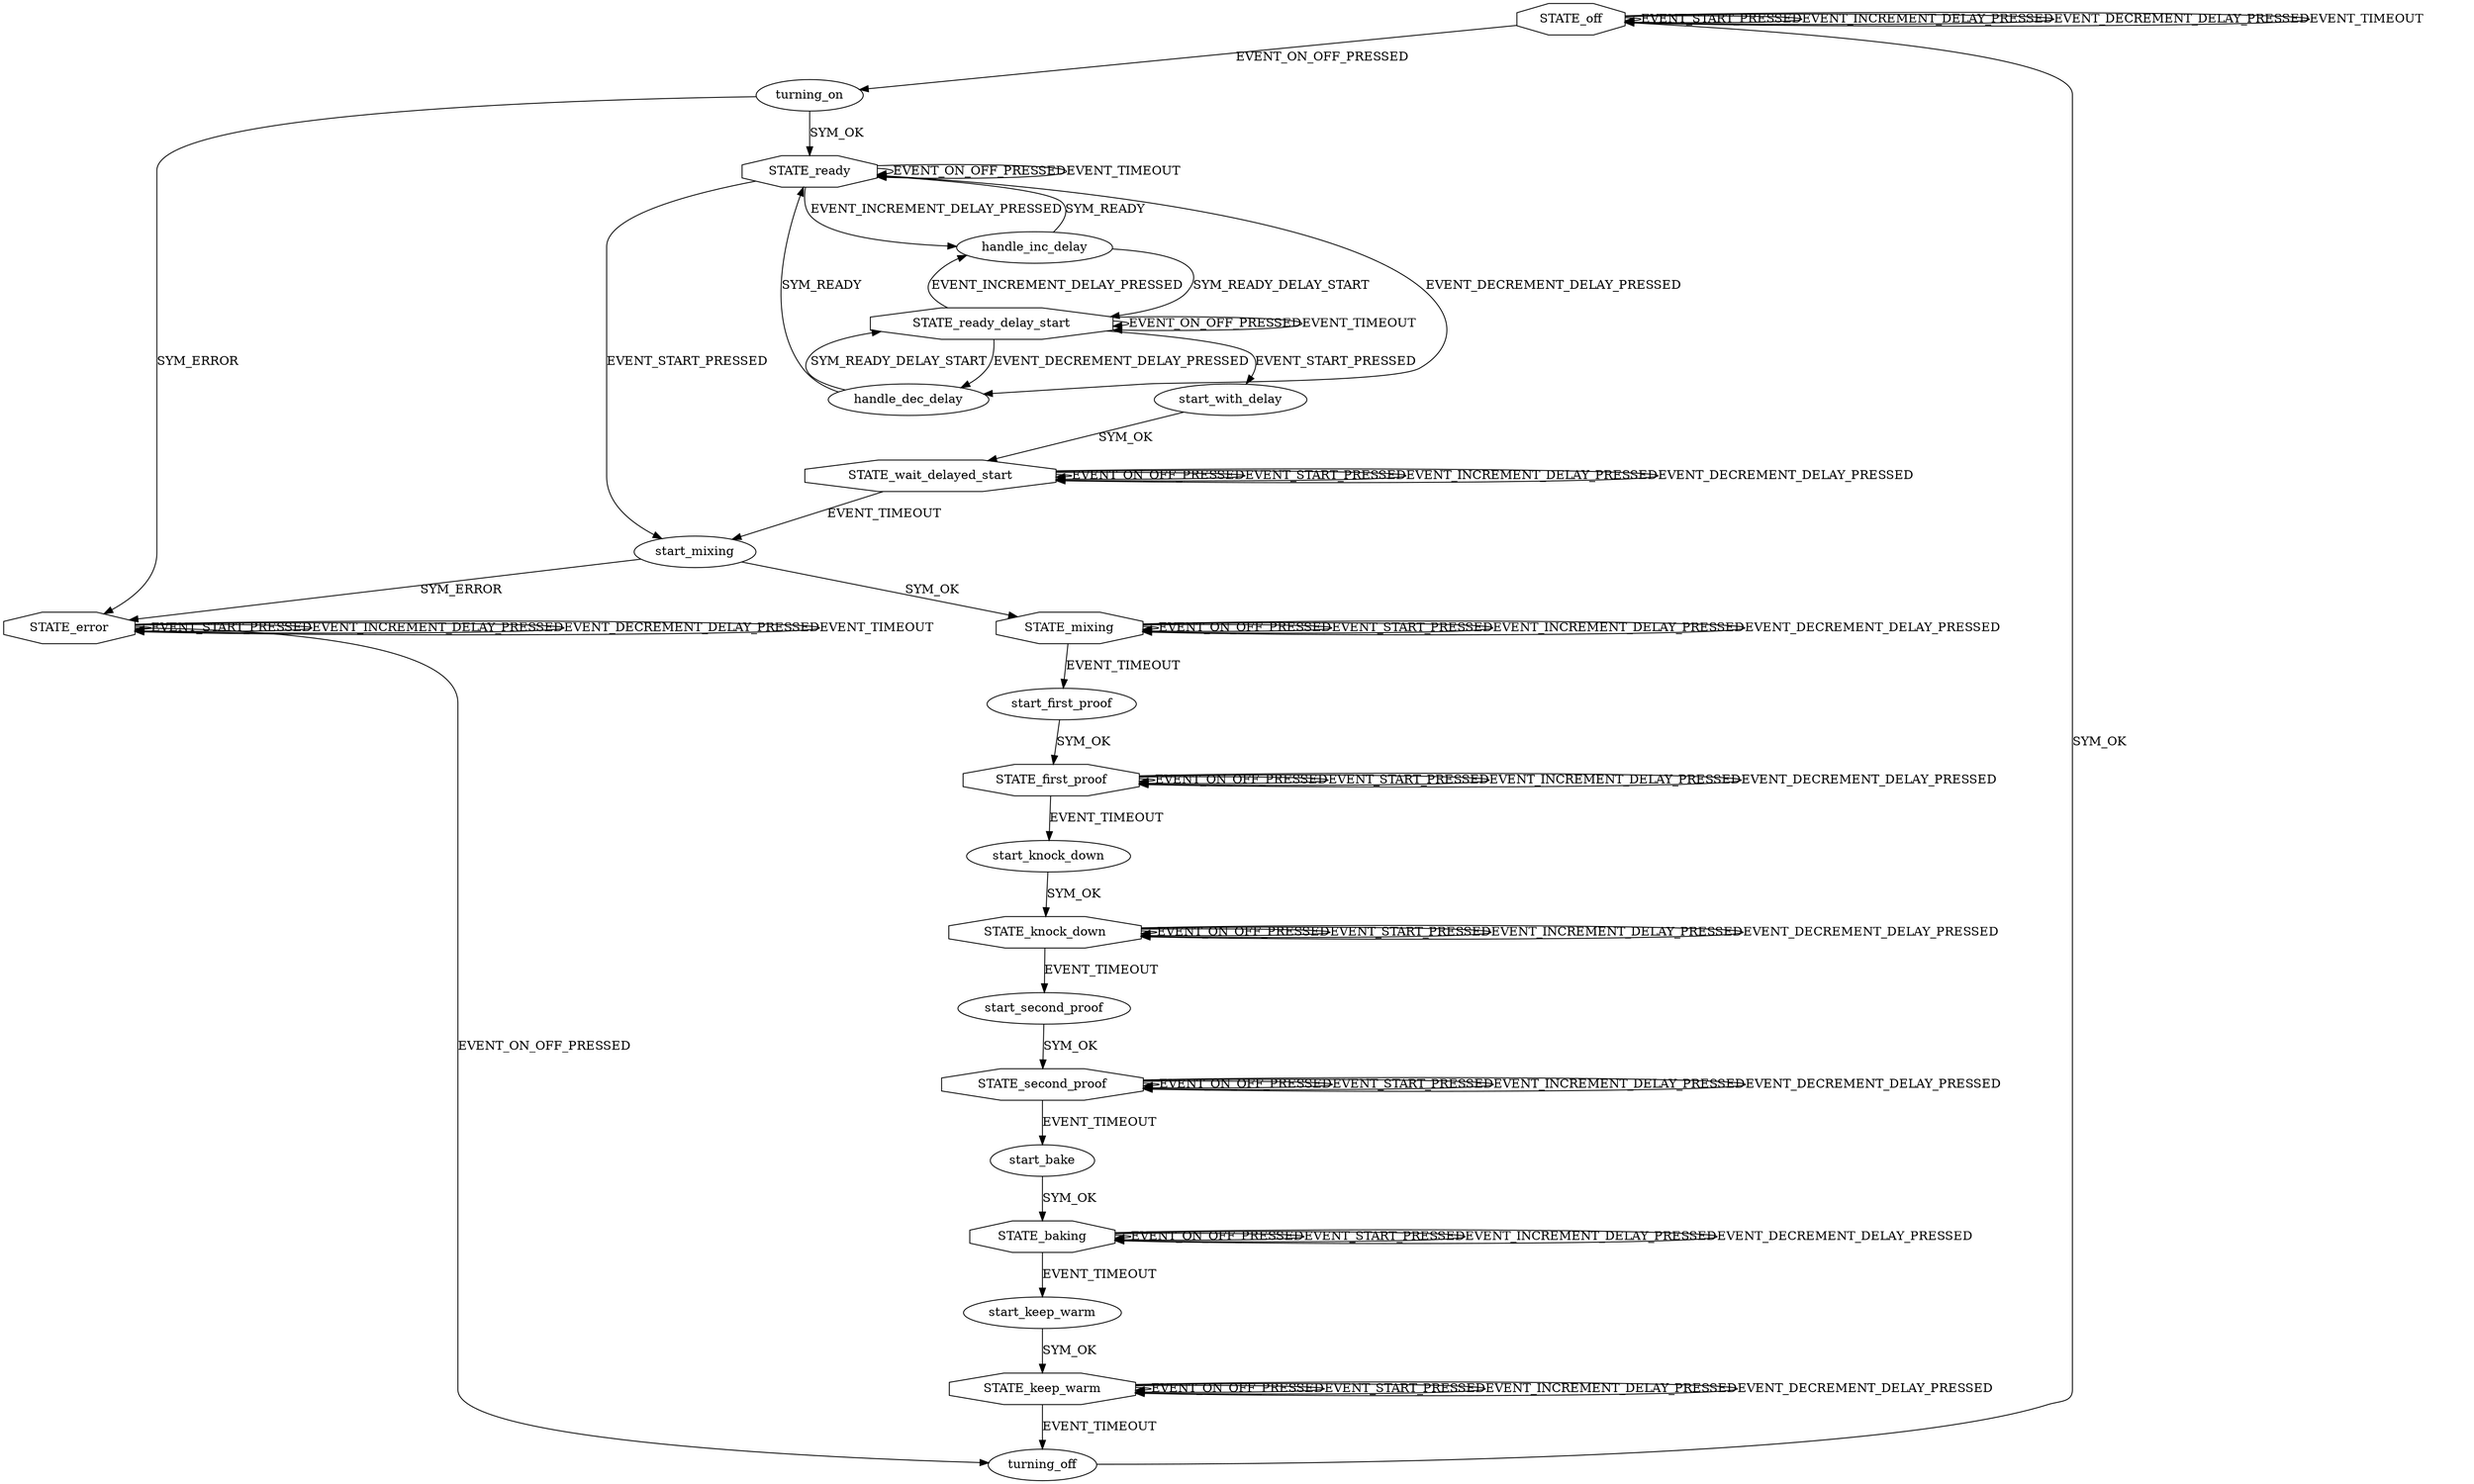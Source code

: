 digraph BreadMachine {
    // *** States ***
    STATE_off[shape=octagon];
    STATE_ready[shape=octagon];
    STATE_ready_delay_start[shape=octagon];
    STATE_wait_delayed_start[shape=octagon];
    STATE_mixing[shape=octagon];
    STATE_first_proof[shape=octagon];
    STATE_knock_down[shape=octagon];
    STATE_second_proof[shape=octagon];
    STATE_baking[shape=octagon];
    STATE_keep_warm[shape=octagon];
    STATE_error[shape=octagon];

    // *** Transitions ***
    // In order for the state machine to be complete, all EVENTS need to be 
    // handled by every STATE - even if this is a no-op:
    //    EVENT_ON_OFF_PRESSED
    //    EVENT_START_PRESSED
    //    EVENT_INCREMENT_DELAY_PRESSED
    //    EVENT_DECREMENT_DELAY_PRESSED
    //    EVENT_TIMEOUT
    STATE_off -> turning_on[label="EVENT_ON_OFF_PRESSED"]
        turning_on -> STATE_error[label="SYM_ERROR"]
        turning_on -> STATE_ready[label="SYM_OK"]
    STATE_off -> STATE_off[label="EVENT_START_PRESSED"]
    STATE_off -> STATE_off[label="EVENT_INCREMENT_DELAY_PRESSED"]
    STATE_off -> STATE_off[label="EVENT_DECREMENT_DELAY_PRESSED"]
    STATE_off -> STATE_off[label="EVENT_TIMEOUT"]

    STATE_error -> turning_off[label="EVENT_ON_OFF_PRESSED"]
        turning_off -> STATE_off[label="SYM_OK"]
    STATE_error -> STATE_error[label="EVENT_START_PRESSED"]
    STATE_error -> STATE_error[label="EVENT_INCREMENT_DELAY_PRESSED"]
    STATE_error -> STATE_error[label="EVENT_DECREMENT_DELAY_PRESSED"]
    STATE_error -> STATE_error[label="EVENT_TIMEOUT"]

    STATE_ready -> handle_inc_delay[label="EVENT_INCREMENT_DELAY_PRESSED"]
        handle_inc_delay -> STATE_ready[label="SYM_READY"]
        handle_inc_delay -> STATE_ready_delay_start[label="SYM_READY_DELAY_START"]
    STATE_ready -> handle_dec_delay[label="EVENT_DECREMENT_DELAY_PRESSED"]
        handle_dec_delay -> STATE_ready[label="SYM_READY"]
        handle_dec_delay -> STATE_ready_delay_start[label="SYM_READY_DELAY_START"]
    STATE_ready -> start_mixing[label="EVENT_START_PRESSED"]
    STATE_ready -> STATE_ready[label="EVENT_ON_OFF_PRESSED"]
    STATE_ready -> STATE_ready[label="EVENT_TIMEOUT"]

    STATE_ready_delay_start -> handle_inc_delay[label="EVENT_INCREMENT_DELAY_PRESSED"]
    STATE_ready_delay_start -> handle_dec_delay[label="EVENT_DECREMENT_DELAY_PRESSED"]
    STATE_ready_delay_start -> start_with_delay[label="EVENT_START_PRESSED"]
        start_with_delay -> STATE_wait_delayed_start[label="SYM_OK"]
    STATE_ready_delay_start -> STATE_ready_delay_start[label="EVENT_ON_OFF_PRESSED"]
    STATE_ready_delay_start -> STATE_ready_delay_start[label="EVENT_TIMEOUT"]

    STATE_wait_delayed_start -> start_mixing[label="EVENT_TIMEOUT"]
        start_mixing -> STATE_error[label="SYM_ERROR"]
        start_mixing -> STATE_mixing[label="SYM_OK"]
    STATE_wait_delayed_start -> STATE_wait_delayed_start[label="EVENT_ON_OFF_PRESSED"]
    STATE_wait_delayed_start -> STATE_wait_delayed_start[label="EVENT_START_PRESSED"]
    STATE_wait_delayed_start -> STATE_wait_delayed_start[label="EVENT_INCREMENT_DELAY_PRESSED"]
    STATE_wait_delayed_start -> STATE_wait_delayed_start[label="EVENT_DECREMENT_DELAY_PRESSED"]

    STATE_mixing -> start_first_proof[label="EVENT_TIMEOUT"]
        start_first_proof -> STATE_first_proof[label="SYM_OK"]
    STATE_mixing -> STATE_mixing[label="EVENT_ON_OFF_PRESSED"]
    STATE_mixing -> STATE_mixing[label="EVENT_START_PRESSED"]
    STATE_mixing -> STATE_mixing[label="EVENT_INCREMENT_DELAY_PRESSED"]
    STATE_mixing -> STATE_mixing[label="EVENT_DECREMENT_DELAY_PRESSED"]

    STATE_first_proof -> start_knock_down[label="EVENT_TIMEOUT"]
        start_knock_down -> STATE_knock_down[label="SYM_OK"]
    STATE_first_proof -> STATE_first_proof[label="EVENT_ON_OFF_PRESSED"]
    STATE_first_proof -> STATE_first_proof[label="EVENT_START_PRESSED"]
    STATE_first_proof -> STATE_first_proof[label="EVENT_INCREMENT_DELAY_PRESSED"]
    STATE_first_proof -> STATE_first_proof[label="EVENT_DECREMENT_DELAY_PRESSED"]

    STATE_knock_down -> start_second_proof[label="EVENT_TIMEOUT"]
        start_second_proof -> STATE_second_proof[label="SYM_OK"]
    STATE_knock_down -> STATE_knock_down[label="EVENT_ON_OFF_PRESSED"]
    STATE_knock_down -> STATE_knock_down[label="EVENT_START_PRESSED"]
    STATE_knock_down -> STATE_knock_down[label="EVENT_INCREMENT_DELAY_PRESSED"]
    STATE_knock_down -> STATE_knock_down[label="EVENT_DECREMENT_DELAY_PRESSED"]

    STATE_second_proof -> start_bake[label="EVENT_TIMEOUT"]
        start_bake -> STATE_baking[label="SYM_OK"]
    STATE_second_proof -> STATE_second_proof[label="EVENT_ON_OFF_PRESSED"]
    STATE_second_proof -> STATE_second_proof[label="EVENT_START_PRESSED"]
    STATE_second_proof -> STATE_second_proof[label="EVENT_INCREMENT_DELAY_PRESSED"]
    STATE_second_proof -> STATE_second_proof[label="EVENT_DECREMENT_DELAY_PRESSED"]

    STATE_baking -> start_keep_warm[label="EVENT_TIMEOUT"]
        start_keep_warm -> STATE_keep_warm[label="SYM_OK"]
    STATE_baking -> STATE_baking[label="EVENT_ON_OFF_PRESSED"]
    STATE_baking -> STATE_baking[label="EVENT_START_PRESSED"]
    STATE_baking -> STATE_baking[label="EVENT_INCREMENT_DELAY_PRESSED"]
    STATE_baking -> STATE_baking[label="EVENT_DECREMENT_DELAY_PRESSED"]

    STATE_keep_warm -> turning_off[label="EVENT_TIMEOUT"]
    STATE_keep_warm -> STATE_keep_warm[label="EVENT_ON_OFF_PRESSED"]
    STATE_keep_warm -> STATE_keep_warm[label="EVENT_START_PRESSED"]
    STATE_keep_warm -> STATE_keep_warm[label="EVENT_INCREMENT_DELAY_PRESSED"]
    STATE_keep_warm -> STATE_keep_warm[label="EVENT_DECREMENT_DELAY_PRESSED"]
}
